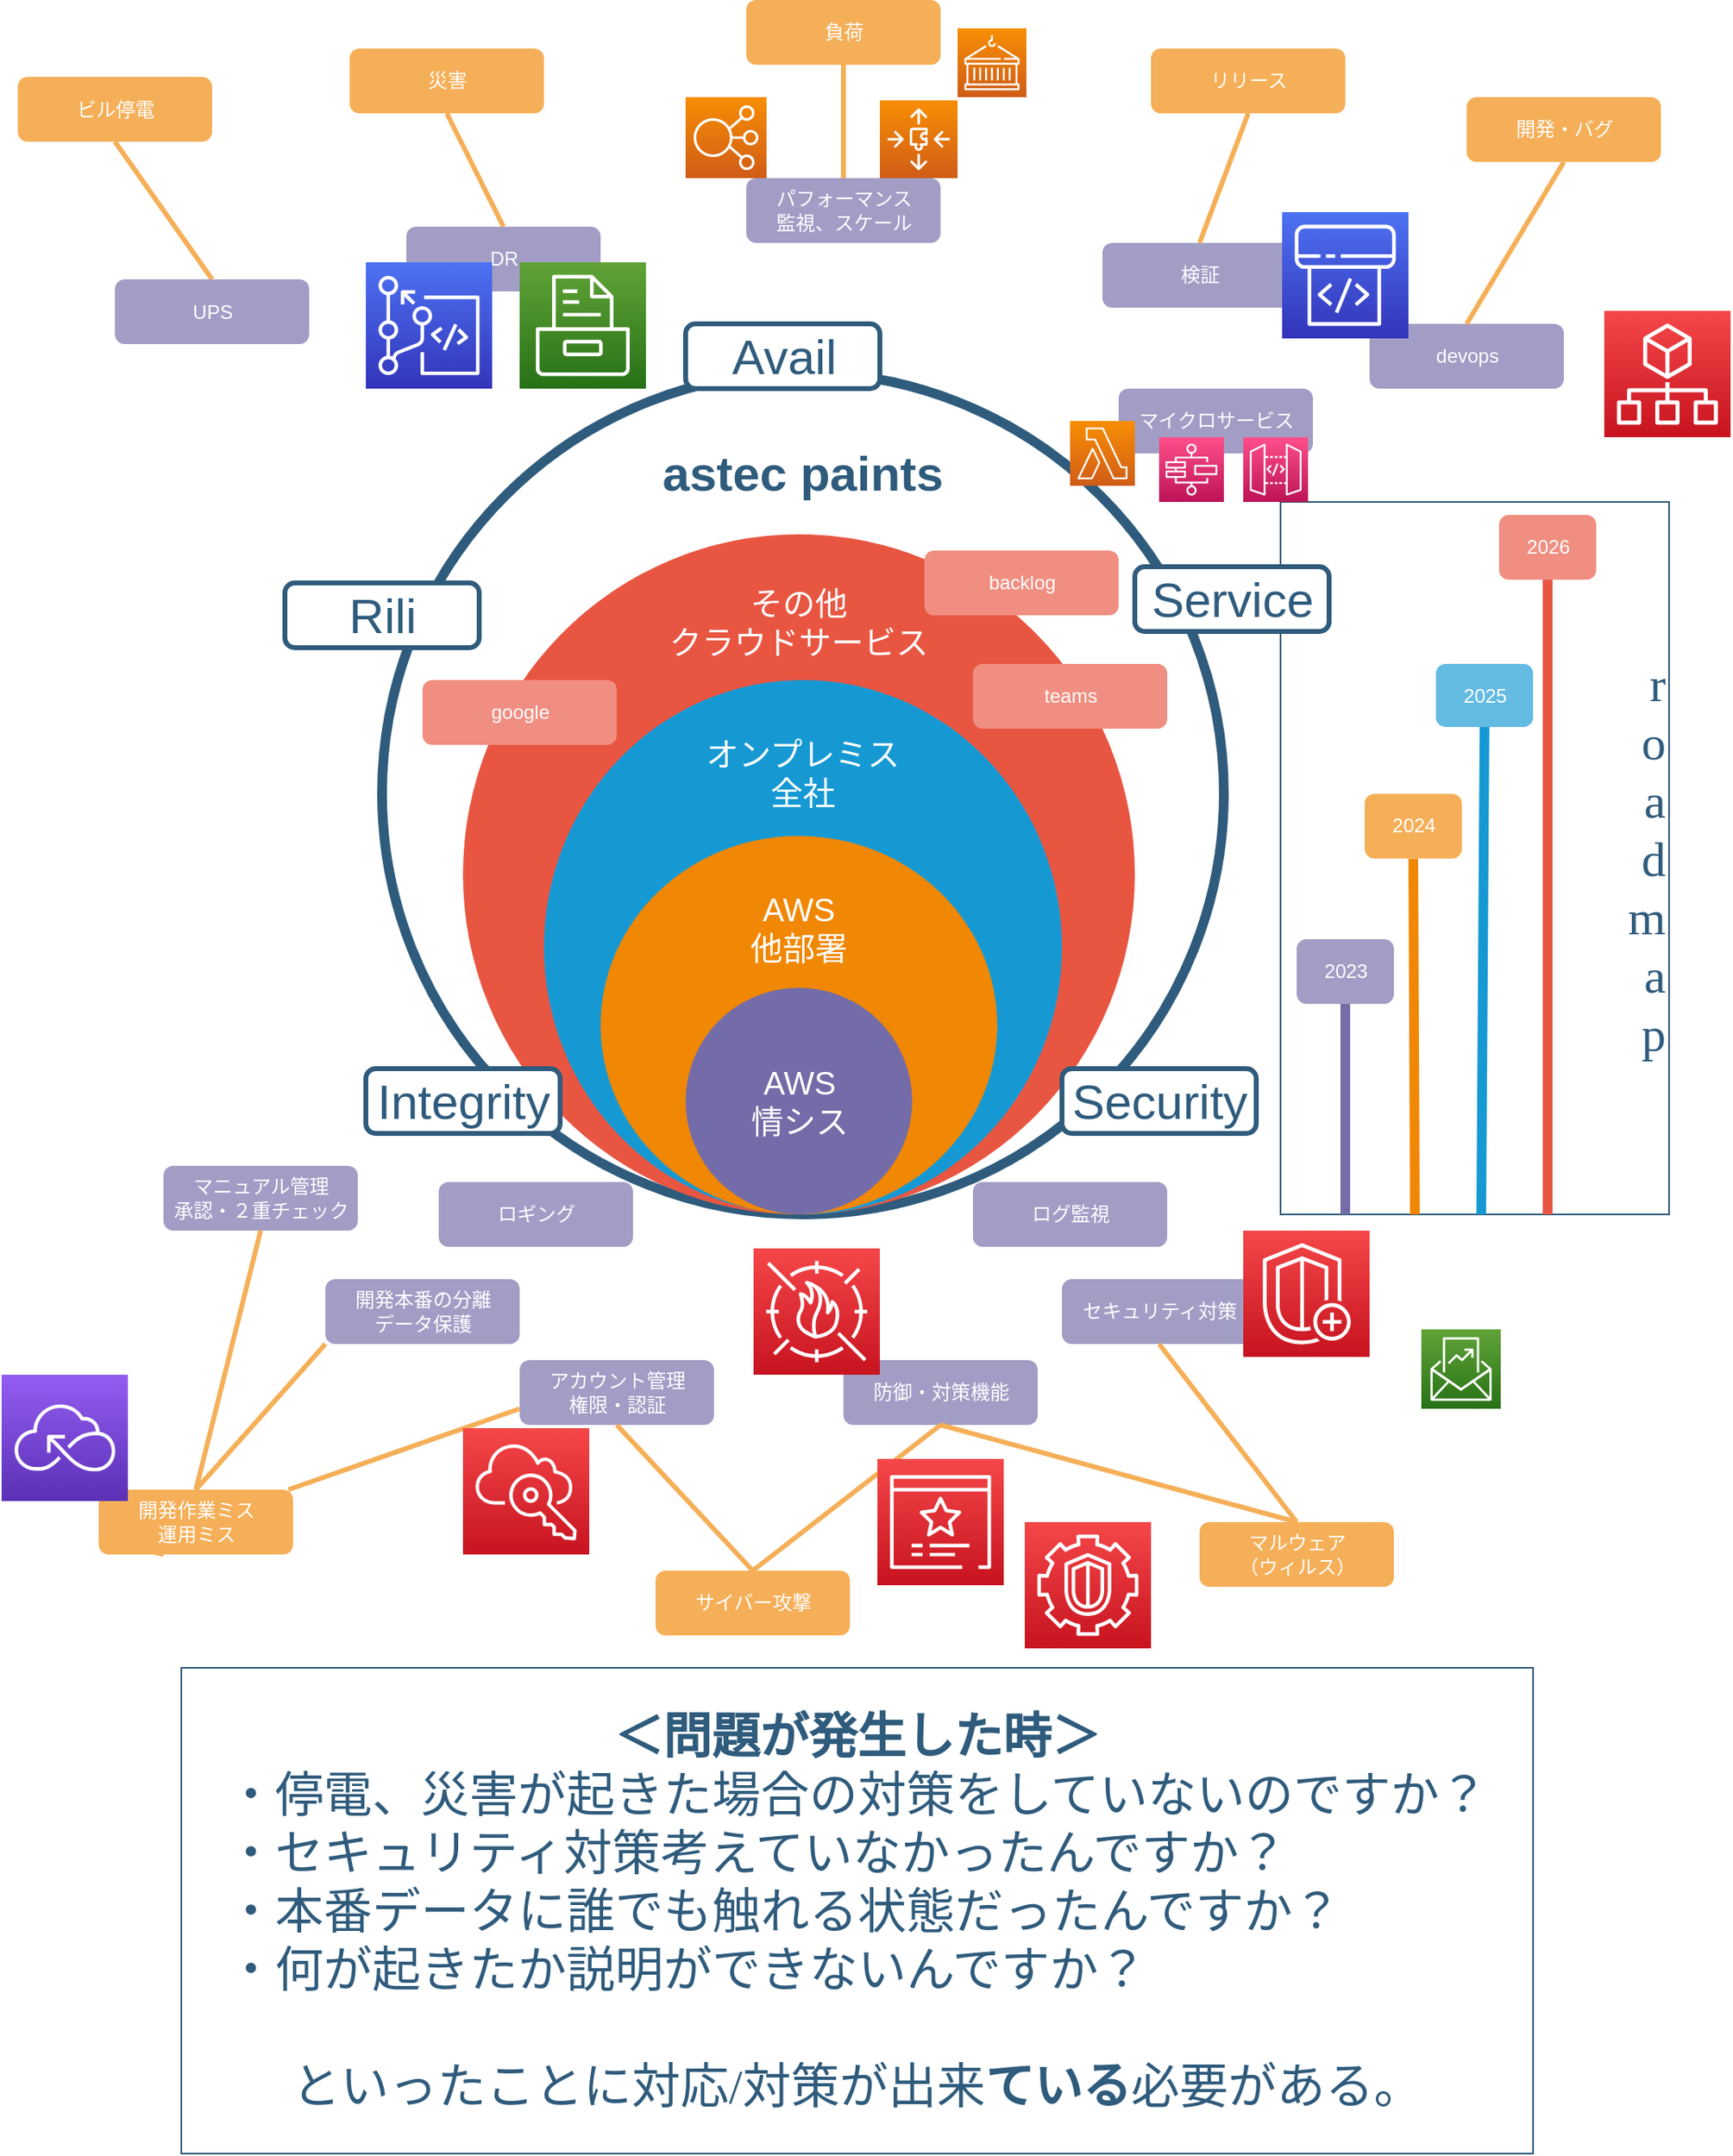 <mxfile version="18.1.3" type="github">
  <diagram id="6a731a19-8d31-9384-78a2-239565b7b9f0" name="Page-1">
    <mxGraphModel dx="1400" dy="888" grid="1" gridSize="10" guides="1" tooltips="1" connect="1" arrows="1" fold="1" page="1" pageScale="1" pageWidth="1169" pageHeight="1654" background="none" math="0" shadow="0">
      <root>
        <mxCell id="0" />
        <mxCell id="1" parent="0" />
        <mxCell id="q977mSP6qbXEapheZTbc-1583" value="&lt;font face=&quot;Lucida Console&quot;&gt;r&lt;br&gt;o&lt;br&gt;a&lt;br&gt;d&lt;br&gt;m&lt;br&gt;a&lt;br&gt;p&lt;/font&gt;" style="rounded=0;whiteSpace=wrap;html=1;fontSize=30;fontColor=#2F5B7C;strokeColor=#2F5B7C;fillColor=#FFFFFF;flipH=1;align=right;" parent="1" vertex="1">
          <mxGeometry x="800" y="330" width="240" height="440" as="geometry" />
        </mxCell>
        <mxCell id="1359" style="endArrow=none;strokeWidth=6;strokeColor=#1699D3;html=1;entryX=0.5;entryY=1;entryDx=0;entryDy=0;" parent="1" target="1372" edge="1">
          <mxGeometry relative="1" as="geometry">
            <mxPoint x="924" y="770" as="sourcePoint" />
            <mxPoint x="924" y="480" as="targetPoint" />
            <Array as="points" />
          </mxGeometry>
        </mxCell>
        <mxCell id="1360" style="endArrow=none;strokeWidth=6;strokeColor=#f08705;html=1;entryX=0.5;entryY=1;entryDx=0;entryDy=0;" parent="1" target="1392" edge="1">
          <mxGeometry relative="1" as="geometry">
            <mxPoint x="883" y="770" as="sourcePoint" />
            <mxPoint x="883" y="560" as="targetPoint" />
          </mxGeometry>
        </mxCell>
        <mxCell id="1363" style="endArrow=none;strokeWidth=6;strokeColor=#736CA8;html=1;startArrow=none;" parent="1" source="q977mSP6qbXEapheZTbc-1570" edge="1">
          <mxGeometry relative="1" as="geometry">
            <mxPoint x="840" y="620" as="sourcePoint" />
            <mxPoint x="840" y="770" as="targetPoint" />
          </mxGeometry>
        </mxCell>
        <mxCell id="1366" value="" style="edgeStyle=none;endArrow=none;strokeWidth=6;strokeColor=#E85642;html=1;" parent="1" edge="1">
          <mxGeometry x="-150.01" y="26.5" width="100" height="100" as="geometry">
            <mxPoint x="965" y="360" as="sourcePoint" />
            <mxPoint x="965" y="770" as="targetPoint" />
          </mxGeometry>
        </mxCell>
        <mxCell id="1372" value="2025" style="rounded=1;fillColor=#64BBE2;strokeColor=none;strokeWidth=3;shadow=0;html=1;fontColor=#FFFFFF;" parent="1" vertex="1">
          <mxGeometry x="896" y="430" width="60" height="39" as="geometry" />
        </mxCell>
        <mxCell id="1392" value="2024" style="rounded=1;fillColor=#f5af58;strokeColor=none;strokeWidth=3;shadow=0;html=1;fontColor=#FFFFFF;" parent="1" vertex="1">
          <mxGeometry x="852" y="510.25" width="60" height="40" as="geometry" />
        </mxCell>
        <mxCell id="1399" value="" style="edgeStyle=none;endArrow=none;strokeWidth=3;strokeColor=#F5AF58;html=1;exitX=0.5;exitY=1;exitDx=0;exitDy=0;entryX=0.5;entryY=0;entryDx=0;entryDy=0;" parent="1" source="q977mSP6qbXEapheZTbc-1552" target="1527" edge="1">
          <mxGeometry x="-1091.43" y="-266" width="100" height="100" as="geometry">
            <mxPoint x="68.57" y="92.5" as="sourcePoint" />
            <mxPoint x="-40.001" y="124" as="targetPoint" />
          </mxGeometry>
        </mxCell>
        <mxCell id="1517" value="ログ監視" style="rounded=1;fillColor=#a29dc5;strokeColor=none;strokeWidth=3;shadow=0;html=1;fontColor=#FFFFFF;" parent="1" vertex="1">
          <mxGeometry x="610" y="750" width="120" height="40" as="geometry" />
        </mxCell>
        <mxCell id="1518" value="検証" style="rounded=1;fillColor=#a29dc5;strokeColor=none;strokeWidth=3;shadow=0;html=1;fontColor=#FFFFFF;" parent="1" vertex="1">
          <mxGeometry x="690" y="170" width="120" height="40" as="geometry" />
        </mxCell>
        <mxCell id="1519" value="devops" style="rounded=1;fillColor=#a29dc5;strokeColor=none;strokeWidth=3;shadow=0;html=1;fontColor=#FFFFFF;" parent="1" vertex="1">
          <mxGeometry x="855" y="220" width="120" height="40" as="geometry" />
        </mxCell>
        <mxCell id="1520" value="パフォーマンス&lt;br&gt;監視、スケール" style="rounded=1;fillColor=#a29dc5;strokeColor=none;strokeWidth=3;shadow=0;html=1;fontColor=#FFFFFF;" parent="1" vertex="1">
          <mxGeometry x="470" y="130" width="120" height="40" as="geometry" />
        </mxCell>
        <mxCell id="1522" value="防御・対策機能" style="rounded=1;fillColor=#a29dc5;strokeColor=none;strokeWidth=3;shadow=0;html=1;fontColor=#FFFFFF;" parent="1" vertex="1">
          <mxGeometry x="530" y="860" width="120" height="40" as="geometry" />
        </mxCell>
        <mxCell id="1523" value="セキュリティ対策" style="rounded=1;fillColor=#a29dc5;strokeColor=none;strokeWidth=3;shadow=0;html=1;fontColor=#FFFFFF;" parent="1" vertex="1">
          <mxGeometry x="665" y="810" width="120" height="40" as="geometry" />
        </mxCell>
        <mxCell id="1524" value="アカウント管理&lt;br&gt;権限・認証" style="rounded=1;fillColor=#a29dc5;strokeColor=none;strokeWidth=3;shadow=0;html=1;fontColor=#FFFFFF;" parent="1" vertex="1">
          <mxGeometry x="330" y="860" width="120" height="40" as="geometry" />
        </mxCell>
        <mxCell id="1525" value="開発本番の分離&lt;br&gt;データ保護" style="rounded=1;fillColor=#a29dc5;strokeColor=none;strokeWidth=3;shadow=0;html=1;fontColor=#FFFFFF;" parent="1" vertex="1">
          <mxGeometry x="210" y="810" width="120" height="40" as="geometry" />
        </mxCell>
        <mxCell id="1526" value="マニュアル管理&lt;br&gt;承認・２重チェック" style="rounded=1;fillColor=#a29dc5;strokeColor=none;strokeWidth=3;shadow=0;html=1;fontColor=#FFFFFF;" parent="1" vertex="1">
          <mxGeometry x="110" y="740" width="120" height="40" as="geometry" />
        </mxCell>
        <mxCell id="1527" value="UPS" style="rounded=1;fillColor=#a29dc5;strokeColor=none;strokeWidth=3;shadow=0;html=1;fontColor=#FFFFFF;" parent="1" vertex="1">
          <mxGeometry x="80" y="192.5" width="120" height="40" as="geometry" />
        </mxCell>
        <mxCell id="1529" value="DR" style="rounded=1;fillColor=#a29dc5;strokeColor=none;strokeWidth=3;shadow=0;html=1;fontColor=#FFFFFF;" parent="1" vertex="1">
          <mxGeometry x="260" y="160" width="120" height="40" as="geometry" />
        </mxCell>
        <mxCell id="q977mSP6qbXEapheZTbc-1542" value="astec paints&lt;br&gt;&lt;br&gt;&lt;br&gt;&lt;br&gt;&lt;br&gt;&lt;br&gt;&lt;br&gt;&lt;br&gt;&lt;br&gt;&lt;br&gt;&lt;br&gt;&lt;br&gt;" style="ellipse;whiteSpace=wrap;html=1;shadow=0;fontFamily=Helvetica;fontSize=30;fontColor=#2F5B7C;align=center;strokeColor=#2F5B7C;strokeWidth=6;fillColor=#FFFFFF;fontStyle=1;gradientColor=none;" parent="1" vertex="1">
          <mxGeometry x="245" y="250" width="520" height="520" as="geometry" />
        </mxCell>
        <mxCell id="1542" style="edgeStyle=none;rounded=0;html=1;exitX=0.5;exitY=1;endArrow=none;endFill=0;jettySize=auto;orthogonalLoop=1;strokeColor=#736CA8;strokeWidth=2;fillColor=#64bbe2;fontSize=20;fontColor=#23445D;" parent="1" source="1529" target="1529" edge="1">
          <mxGeometry relative="1" as="geometry" />
        </mxCell>
        <mxCell id="zO4uqiVkF_f-rewkO_dX-1543" value="ロギング" style="rounded=1;fillColor=#a29dc5;strokeColor=none;strokeWidth=3;shadow=0;html=1;fontColor=#FFFFFF;" parent="1" vertex="1">
          <mxGeometry x="280" y="750" width="120" height="40" as="geometry" />
        </mxCell>
        <mxCell id="q977mSP6qbXEapheZTbc-1551" value="災害" style="rounded=1;fillColor=#f5af58;strokeColor=none;strokeWidth=3;shadow=0;html=1;fontColor=#FFFFFF;" parent="1" vertex="1">
          <mxGeometry x="225" y="50" width="120" height="40" as="geometry" />
        </mxCell>
        <mxCell id="q977mSP6qbXEapheZTbc-1552" value="ビル停電" style="rounded=1;fillColor=#f5af58;strokeColor=none;strokeWidth=3;shadow=0;html=1;fontColor=#FFFFFF;" parent="1" vertex="1">
          <mxGeometry x="20" y="67.5" width="120" height="40" as="geometry" />
        </mxCell>
        <mxCell id="q977mSP6qbXEapheZTbc-1554" value="リリース" style="rounded=1;fillColor=#f5af58;strokeColor=none;strokeWidth=3;shadow=0;html=1;fontColor=#FFFFFF;" parent="1" vertex="1">
          <mxGeometry x="720" y="50" width="120" height="40" as="geometry" />
        </mxCell>
        <mxCell id="q977mSP6qbXEapheZTbc-1557" value="マルウェア&lt;br&gt;（ウィルス）" style="rounded=1;fillColor=#f5af58;strokeColor=none;strokeWidth=3;shadow=0;html=1;fontColor=#FFFFFF;" parent="1" vertex="1">
          <mxGeometry x="750" y="960" width="120" height="40" as="geometry" />
        </mxCell>
        <mxCell id="q977mSP6qbXEapheZTbc-1558" value="サイバー攻撃" style="rounded=1;fillColor=#f5af58;strokeColor=none;strokeWidth=3;shadow=0;html=1;fontColor=#FFFFFF;" parent="1" vertex="1">
          <mxGeometry x="414" y="990" width="120" height="40" as="geometry" />
        </mxCell>
        <mxCell id="q977mSP6qbXEapheZTbc-1559" value="開発・バグ" style="rounded=1;fillColor=#f5af58;strokeColor=none;strokeWidth=3;shadow=0;html=1;fontColor=#FFFFFF;" parent="1" vertex="1">
          <mxGeometry x="915" y="80" width="120" height="40" as="geometry" />
        </mxCell>
        <mxCell id="q977mSP6qbXEapheZTbc-1560" value="負荷" style="rounded=1;fillColor=#f5af58;strokeColor=none;strokeWidth=3;shadow=0;html=1;fontColor=#FFFFFF;" parent="1" vertex="1">
          <mxGeometry x="470" y="20" width="120" height="40" as="geometry" />
        </mxCell>
        <mxCell id="1356" value="その他&lt;br&gt;クラウドサービス&lt;br&gt;&lt;br&gt;&lt;br&gt;&lt;br&gt;&lt;br&gt;&lt;br&gt;&lt;br&gt;&lt;br&gt;&lt;br&gt;&lt;br&gt;&lt;br&gt;&lt;br&gt;&lt;br&gt;&lt;br&gt;" style="ellipse;whiteSpace=wrap;html=1;shadow=0;fontFamily=Helvetica;fontSize=20;fontColor=#FFFFFF;align=center;strokeWidth=3;fillColor=#E85642;strokeColor=none;" parent="1" vertex="1">
          <mxGeometry x="295" y="350" width="415" height="420" as="geometry" />
        </mxCell>
        <mxCell id="1350" value="オンプレミス&lt;br&gt;全社&lt;br&gt;&lt;br&gt;&lt;br&gt;&lt;br&gt;&lt;br&gt;&lt;br&gt;&lt;br&gt;&lt;br&gt;&lt;br&gt;&lt;br&gt;" style="ellipse;whiteSpace=wrap;html=1;shadow=0;fontFamily=Helvetica;fontSize=20;fontColor=#FFFFFF;align=center;strokeWidth=3;fillColor=#1699D3;strokeColor=none;" parent="1" vertex="1">
          <mxGeometry x="345" y="440" width="320" height="330" as="geometry" />
        </mxCell>
        <mxCell id="1351" value="AWS&lt;br&gt;他部署&lt;br&gt;&lt;br&gt;&lt;br&gt;&lt;br&gt;&lt;br&gt;&lt;br&gt;" style="ellipse;whiteSpace=wrap;html=1;shadow=0;fontFamily=Helvetica;fontSize=20;fontColor=#FFFFFF;align=center;strokeWidth=3;fillColor=#F08705;strokeColor=none;gradientColor=none;" parent="1" vertex="1">
          <mxGeometry x="380" y="536.25" width="245" height="233.75" as="geometry" />
        </mxCell>
        <mxCell id="1516" value="AWS&lt;br&gt;情シス" style="ellipse;whiteSpace=wrap;html=1;shadow=0;fontFamily=Helvetica;fontSize=20;fontColor=#FFFFFF;align=center;strokeWidth=3;fillColor=#736ca8;strokeColor=none;" parent="1" vertex="1">
          <mxGeometry x="432.5" y="630" width="140" height="140" as="geometry" />
        </mxCell>
        <mxCell id="q977mSP6qbXEapheZTbc-1547" value="&lt;font style=&quot;font-size: 30px;&quot; color=&quot;#2f5b7c&quot;&gt;Integrity&lt;/font&gt;" style="rounded=1;fillColor=#FFFFFF;strokeColor=#2F5B7C;strokeWidth=3;shadow=0;html=1;fontColor=#FFFFFF;" parent="1" vertex="1">
          <mxGeometry x="235" y="680" width="120" height="40" as="geometry" />
        </mxCell>
        <mxCell id="q977mSP6qbXEapheZTbc-1546" value="&lt;font style=&quot;font-size: 30px;&quot; color=&quot;#2f5b7c&quot;&gt;Security&lt;/font&gt;" style="rounded=1;fillColor=#FFFFFF;strokeColor=#2F5B7C;strokeWidth=3;shadow=0;html=1;fontColor=#FFFFFF;" parent="1" vertex="1">
          <mxGeometry x="665" y="680" width="120" height="40" as="geometry" />
        </mxCell>
        <mxCell id="q977mSP6qbXEapheZTbc-1543" value="&lt;font style=&quot;font-size: 30px;&quot; color=&quot;#2f5b7c&quot;&gt;Rili&lt;/font&gt;" style="rounded=1;fillColor=#FFFFFF;strokeColor=#2F5B7C;strokeWidth=3;shadow=0;html=1;fontColor=#FFFFFF;" parent="1" vertex="1">
          <mxGeometry x="185" y="380" width="120" height="40" as="geometry" />
        </mxCell>
        <mxCell id="q977mSP6qbXEapheZTbc-1545" value="&lt;font style=&quot;font-size: 30px;&quot; color=&quot;#2f5b7c&quot;&gt;Service&lt;/font&gt;" style="rounded=1;fillColor=#FFFFFF;strokeColor=#2F5B7C;strokeWidth=3;shadow=0;html=1;fontColor=#FFFFFF;" parent="1" vertex="1">
          <mxGeometry x="710" y="370" width="120" height="40" as="geometry" />
        </mxCell>
        <mxCell id="q977mSP6qbXEapheZTbc-1544" value="&lt;font style=&quot;font-size: 30px;&quot; color=&quot;#2f5b7c&quot;&gt;Avail&lt;/font&gt;" style="rounded=1;fillColor=#FFFFFF;strokeColor=#2F5B7C;strokeWidth=3;shadow=0;html=1;fontColor=#FFFFFF;" parent="1" vertex="1">
          <mxGeometry x="432.5" y="220" width="120" height="40" as="geometry" />
        </mxCell>
        <mxCell id="q977mSP6qbXEapheZTbc-1562" value="" style="edgeStyle=none;endArrow=none;strokeWidth=3;strokeColor=#F5AF58;html=1;exitX=0.5;exitY=1;exitDx=0;exitDy=0;entryX=0.5;entryY=0;entryDx=0;entryDy=0;" parent="1" source="q977mSP6qbXEapheZTbc-1551" target="1529" edge="1">
          <mxGeometry x="-1081.43" y="-168.5" width="100" height="100" as="geometry">
            <mxPoint x="90" y="150" as="sourcePoint" />
            <mxPoint x="140" y="210" as="targetPoint" />
          </mxGeometry>
        </mxCell>
        <mxCell id="q977mSP6qbXEapheZTbc-1563" value="" style="edgeStyle=none;endArrow=none;strokeWidth=3;strokeColor=#F5AF58;html=1;exitX=0.5;exitY=1;exitDx=0;exitDy=0;entryX=0.5;entryY=0;entryDx=0;entryDy=0;" parent="1" source="q977mSP6qbXEapheZTbc-1560" target="1520" edge="1">
          <mxGeometry x="-1031.43" y="-118.5" width="100" height="100" as="geometry">
            <mxPoint x="320" y="110" as="sourcePoint" />
            <mxPoint x="390" y="200" as="targetPoint" />
          </mxGeometry>
        </mxCell>
        <mxCell id="q977mSP6qbXEapheZTbc-1564" value="" style="edgeStyle=none;endArrow=none;strokeWidth=3;strokeColor=#F5AF58;html=1;exitX=0.5;exitY=1;exitDx=0;exitDy=0;entryX=0.5;entryY=0;entryDx=0;entryDy=0;" parent="1" source="q977mSP6qbXEapheZTbc-1554" target="1518" edge="1">
          <mxGeometry x="-991.43" y="-68.5" width="100" height="100" as="geometry">
            <mxPoint x="550" y="110" as="sourcePoint" />
            <mxPoint x="610" y="180" as="targetPoint" />
          </mxGeometry>
        </mxCell>
        <mxCell id="q977mSP6qbXEapheZTbc-1565" value="" style="edgeStyle=none;endArrow=none;strokeWidth=3;strokeColor=#F5AF58;html=1;entryX=0.5;entryY=0;entryDx=0;entryDy=0;exitX=0.5;exitY=1;exitDx=0;exitDy=0;" parent="1" source="q977mSP6qbXEapheZTbc-1559" target="1519" edge="1">
          <mxGeometry x="-941.43" y="16.5" width="100" height="100" as="geometry">
            <mxPoint x="990" y="85" as="sourcePoint" />
            <mxPoint x="910" y="215" as="targetPoint" />
          </mxGeometry>
        </mxCell>
        <mxCell id="q977mSP6qbXEapheZTbc-1567" value="google" style="rounded=1;fillColor=#f08e81;strokeColor=none;strokeWidth=3;shadow=0;html=1;fontColor=#FFFFFF;" parent="1" vertex="1">
          <mxGeometry x="270" y="440" width="120" height="40" as="geometry" />
        </mxCell>
        <mxCell id="1490" value="teams" style="rounded=1;fillColor=#f08e81;strokeColor=none;strokeWidth=3;shadow=0;html=1;fontColor=#FFFFFF;" parent="1" vertex="1">
          <mxGeometry x="610" y="430" width="120" height="40" as="geometry" />
        </mxCell>
        <mxCell id="q977mSP6qbXEapheZTbc-1569" value="2026" style="rounded=1;fillColor=#f08e81;strokeColor=none;strokeWidth=3;shadow=0;html=1;fontColor=#FFFFFF;" parent="1" vertex="1">
          <mxGeometry x="935" y="338" width="60" height="40" as="geometry" />
        </mxCell>
        <mxCell id="q977mSP6qbXEapheZTbc-1570" value="2023" style="rounded=1;fillColor=#a29dc5;strokeColor=none;strokeWidth=3;shadow=0;html=1;fontColor=#FFFFFF;" parent="1" vertex="1">
          <mxGeometry x="810" y="600" width="60" height="40" as="geometry" />
        </mxCell>
        <mxCell id="q977mSP6qbXEapheZTbc-1573" value="" style="edgeStyle=none;endArrow=none;strokeWidth=3;strokeColor=#F5AF58;html=1;exitX=0.5;exitY=1;exitDx=0;exitDy=0;entryX=0.5;entryY=0;entryDx=0;entryDy=0;" parent="1" source="1526" target="q977mSP6qbXEapheZTbc-1553" edge="1">
          <mxGeometry x="-1091.43" y="221.5" width="100" height="100" as="geometry">
            <mxPoint x="175" y="800" as="sourcePoint" />
            <mxPoint x="120" y="990" as="targetPoint" />
          </mxGeometry>
        </mxCell>
        <mxCell id="q977mSP6qbXEapheZTbc-1574" value="" style="edgeStyle=none;endArrow=none;strokeWidth=3;strokeColor=#F5AF58;html=1;exitX=0.5;exitY=1;exitDx=0;exitDy=0;entryX=0.5;entryY=0;entryDx=0;entryDy=0;" parent="1" source="1524" target="q977mSP6qbXEapheZTbc-1558" edge="1">
          <mxGeometry x="-1081.43" y="231.5" width="100" height="100" as="geometry">
            <mxPoint x="260" y="860" as="sourcePoint" />
            <mxPoint x="120" y="990" as="targetPoint" />
          </mxGeometry>
        </mxCell>
        <mxCell id="q977mSP6qbXEapheZTbc-1575" value="" style="edgeStyle=none;endArrow=none;strokeWidth=3;strokeColor=#F5AF58;html=1;exitX=0.5;exitY=1;exitDx=0;exitDy=0;entryX=0.5;entryY=0;entryDx=0;entryDy=0;" parent="1" source="1522" target="q977mSP6qbXEapheZTbc-1557" edge="1">
          <mxGeometry x="-1071.43" y="241.5" width="100" height="100" as="geometry">
            <mxPoint x="540" y="920" as="sourcePoint" />
            <mxPoint x="530" y="990" as="targetPoint" />
          </mxGeometry>
        </mxCell>
        <mxCell id="q977mSP6qbXEapheZTbc-1576" value="" style="edgeStyle=none;endArrow=none;strokeWidth=3;strokeColor=#F5AF58;html=1;exitX=0.5;exitY=1;exitDx=0;exitDy=0;" parent="1" source="1523" edge="1">
          <mxGeometry x="-1061.43" y="251.5" width="100" height="100" as="geometry">
            <mxPoint x="770" y="890" as="sourcePoint" />
            <mxPoint x="810" y="960" as="targetPoint" />
          </mxGeometry>
        </mxCell>
        <mxCell id="q977mSP6qbXEapheZTbc-1577" value="" style="edgeStyle=none;endArrow=none;strokeWidth=3;strokeColor=#F5AF58;html=1;exitX=0;exitY=1;exitDx=0;exitDy=0;entryX=0.5;entryY=0;entryDx=0;entryDy=0;" parent="1" source="1525" target="q977mSP6qbXEapheZTbc-1553" edge="1">
          <mxGeometry x="-1081.43" y="231.5" width="100" height="100" as="geometry">
            <mxPoint x="260" y="860" as="sourcePoint" />
            <mxPoint x="120" y="990" as="targetPoint" />
          </mxGeometry>
        </mxCell>
        <mxCell id="q977mSP6qbXEapheZTbc-1578" value="" style="edgeStyle=none;endArrow=none;strokeWidth=3;strokeColor=#F5AF58;html=1;exitX=0;exitY=0.75;exitDx=0;exitDy=0;startArrow=none;" parent="1" source="q977mSP6qbXEapheZTbc-1553" edge="1">
          <mxGeometry x="-1071.43" y="241.5" width="100" height="100" as="geometry">
            <mxPoint x="280" y="920" as="sourcePoint" />
            <mxPoint x="110" y="980" as="targetPoint" />
          </mxGeometry>
        </mxCell>
        <mxCell id="q977mSP6qbXEapheZTbc-1579" value="" style="edgeStyle=none;endArrow=none;strokeWidth=3;strokeColor=#F5AF58;html=1;exitX=0.5;exitY=1;exitDx=0;exitDy=0;entryX=0.5;entryY=0;entryDx=0;entryDy=0;" parent="1" source="1522" target="q977mSP6qbXEapheZTbc-1558" edge="1">
          <mxGeometry x="-1071.43" y="241.5" width="100" height="100" as="geometry">
            <mxPoint x="400" y="910" as="sourcePoint" />
            <mxPoint x="440" y="1000" as="targetPoint" />
          </mxGeometry>
        </mxCell>
        <mxCell id="q977mSP6qbXEapheZTbc-1553" value="開発作業ミス&lt;br&gt;運用ミス" style="rounded=1;fillColor=#f5af58;strokeColor=none;strokeWidth=3;shadow=0;html=1;fontColor=#FFFFFF;" parent="1" vertex="1">
          <mxGeometry x="70" y="940" width="120" height="40" as="geometry" />
        </mxCell>
        <mxCell id="q977mSP6qbXEapheZTbc-1580" value="" style="edgeStyle=none;endArrow=none;strokeWidth=3;strokeColor=#F5AF58;html=1;exitX=0;exitY=0.75;exitDx=0;exitDy=0;" parent="1" source="1524" target="q977mSP6qbXEapheZTbc-1553" edge="1">
          <mxGeometry x="-1071.43" y="241.5" width="100" height="100" as="geometry">
            <mxPoint x="330" y="890" as="sourcePoint" />
            <mxPoint x="110" y="980" as="targetPoint" />
          </mxGeometry>
        </mxCell>
        <mxCell id="q977mSP6qbXEapheZTbc-1584" value="backlog" style="rounded=1;fillColor=#f08e81;strokeColor=none;strokeWidth=3;shadow=0;html=1;fontColor=#FFFFFF;" parent="1" vertex="1">
          <mxGeometry x="580" y="360" width="120" height="40" as="geometry" />
        </mxCell>
        <mxCell id="q977mSP6qbXEapheZTbc-1586" value="&lt;b&gt;＜問題が発生した時＞&lt;/b&gt;&lt;br&gt;&lt;div style=&quot;text-align: left;&quot;&gt;&lt;span style=&quot;background-color: initial;&quot;&gt;・停電、災害が起きた場合の対策をしていないのですか？&lt;/span&gt;&lt;/div&gt;&lt;div style=&quot;text-align: left;&quot;&gt;&lt;span style=&quot;background-color: initial;&quot;&gt;・セキュリティ対策考えていなかったんですか？&lt;/span&gt;&lt;/div&gt;&lt;div style=&quot;text-align: left;&quot;&gt;&lt;span style=&quot;background-color: initial;&quot;&gt;・本番データに誰でも触れる状態だったんですか？&lt;/span&gt;&lt;/div&gt;&lt;div style=&quot;text-align: left;&quot;&gt;&lt;span style=&quot;background-color: initial;&quot;&gt;・何が起きたか説明ができないんですか？&lt;/span&gt;&lt;/div&gt;&lt;div style=&quot;text-align: left;&quot;&gt;&lt;br&gt;&lt;/div&gt;といったことに対応/対策が出来&lt;b&gt;ている&lt;/b&gt;必要がある。" style="rounded=0;whiteSpace=wrap;html=1;fontFamily=Lucida Console;fontSize=30;fontColor=#2F5B7C;strokeColor=#2F5B7C;fillColor=#FFFFFF;" parent="1" vertex="1">
          <mxGeometry x="121" y="1050" width="835" height="300" as="geometry" />
        </mxCell>
        <mxCell id="-nwqyWncOZNFNw5TLO7_-1543" value="マイクロサービス" style="rounded=1;fillColor=#a29dc5;strokeColor=none;strokeWidth=3;shadow=0;html=1;fontColor=#FFFFFF;" vertex="1" parent="1">
          <mxGeometry x="700" y="260" width="120" height="40" as="geometry" />
        </mxCell>
        <mxCell id="-nwqyWncOZNFNw5TLO7_-1542" value="" style="sketch=0;points=[[0,0,0],[0.25,0,0],[0.5,0,0],[0.75,0,0],[1,0,0],[0,1,0],[0.25,1,0],[0.5,1,0],[0.75,1,0],[1,1,0],[0,0.25,0],[0,0.5,0],[0,0.75,0],[1,0.25,0],[1,0.5,0],[1,0.75,0]];outlineConnect=0;fontColor=#232F3E;gradientColor=#FF4F8B;gradientDirection=north;fillColor=#BC1356;strokeColor=#ffffff;dashed=0;verticalLabelPosition=bottom;verticalAlign=top;align=center;html=1;fontSize=12;fontStyle=0;aspect=fixed;shape=mxgraph.aws4.resourceIcon;resIcon=mxgraph.aws4.step_functions;" vertex="1" parent="1">
          <mxGeometry x="725" y="290" width="40" height="40" as="geometry" />
        </mxCell>
        <mxCell id="-nwqyWncOZNFNw5TLO7_-1545" value="" style="sketch=0;points=[[0,0,0],[0.25,0,0],[0.5,0,0],[0.75,0,0],[1,0,0],[0,1,0],[0.25,1,0],[0.5,1,0],[0.75,1,0],[1,1,0],[0,0.25,0],[0,0.5,0],[0,0.75,0],[1,0.25,0],[1,0.5,0],[1,0.75,0]];outlineConnect=0;fontColor=#232F3E;gradientColor=#FF4F8B;gradientDirection=north;fillColor=#BC1356;strokeColor=#ffffff;dashed=0;verticalLabelPosition=bottom;verticalAlign=top;align=center;html=1;fontSize=12;fontStyle=0;aspect=fixed;shape=mxgraph.aws4.resourceIcon;resIcon=mxgraph.aws4.api_gateway;" vertex="1" parent="1">
          <mxGeometry x="777" y="290" width="40" height="40" as="geometry" />
        </mxCell>
        <mxCell id="-nwqyWncOZNFNw5TLO7_-1546" value="" style="sketch=0;points=[[0,0,0],[0.25,0,0],[0.5,0,0],[0.75,0,0],[1,0,0],[0,1,0],[0.25,1,0],[0.5,1,0],[0.75,1,0],[1,1,0],[0,0.25,0],[0,0.5,0],[0,0.75,0],[1,0.25,0],[1,0.5,0],[1,0.75,0]];outlineConnect=0;fontColor=#232F3E;gradientColor=#60A337;gradientDirection=north;fillColor=#277116;strokeColor=#ffffff;dashed=0;verticalLabelPosition=bottom;verticalAlign=top;align=center;html=1;fontSize=12;fontStyle=0;aspect=fixed;shape=mxgraph.aws4.resourceIcon;resIcon=mxgraph.aws4.budgets_2;" vertex="1" parent="1">
          <mxGeometry x="887" y="841" width="49" height="49" as="geometry" />
        </mxCell>
        <mxCell id="-nwqyWncOZNFNw5TLO7_-1547" value="" style="sketch=0;points=[[0,0,0],[0.25,0,0],[0.5,0,0],[0.75,0,0],[1,0,0],[0,1,0],[0.25,1,0],[0.5,1,0],[0.75,1,0],[1,1,0],[0,0.25,0],[0,0.5,0],[0,0.75,0],[1,0.25,0],[1,0.5,0],[1,0.75,0]];outlineConnect=0;fontColor=#232F3E;gradientColor=#F78E04;gradientDirection=north;fillColor=#D05C17;strokeColor=#ffffff;dashed=0;verticalLabelPosition=bottom;verticalAlign=top;align=center;html=1;fontSize=12;fontStyle=0;aspect=fixed;shape=mxgraph.aws4.resourceIcon;resIcon=mxgraph.aws4.auto_scaling3;" vertex="1" parent="1">
          <mxGeometry x="552.5" y="82" width="48" height="48" as="geometry" />
        </mxCell>
        <mxCell id="-nwqyWncOZNFNw5TLO7_-1548" value="" style="sketch=0;points=[[0,0,0],[0.25,0,0],[0.5,0,0],[0.75,0,0],[1,0,0],[0,1,0],[0.25,1,0],[0.5,1,0],[0.75,1,0],[1,1,0],[0,0.25,0],[0,0.5,0],[0,0.75,0],[1,0.25,0],[1,0.5,0],[1,0.75,0]];outlineConnect=0;fontColor=#232F3E;gradientColor=#F78E04;gradientDirection=north;fillColor=#D05C17;strokeColor=#ffffff;dashed=0;verticalLabelPosition=bottom;verticalAlign=top;align=center;html=1;fontSize=12;fontStyle=0;aspect=fixed;shape=mxgraph.aws4.resourceIcon;resIcon=mxgraph.aws4.lambda;" vertex="1" parent="1">
          <mxGeometry x="670" y="280" width="40" height="40" as="geometry" />
        </mxCell>
        <mxCell id="-nwqyWncOZNFNw5TLO7_-1549" value="" style="sketch=0;points=[[0,0,0],[0.25,0,0],[0.5,0,0],[0.75,0,0],[1,0,0],[0,1,0],[0.25,1,0],[0.5,1,0],[0.75,1,0],[1,1,0],[0,0.25,0],[0,0.5,0],[0,0.75,0],[1,0.25,0],[1,0.5,0],[1,0.75,0]];outlineConnect=0;fontColor=#232F3E;gradientColor=#F78E04;gradientDirection=north;fillColor=#D05C17;strokeColor=#ffffff;dashed=0;verticalLabelPosition=bottom;verticalAlign=top;align=center;html=1;fontSize=12;fontStyle=0;aspect=fixed;shape=mxgraph.aws4.resourceIcon;resIcon=mxgraph.aws4.elastic_load_balancing;" vertex="1" parent="1">
          <mxGeometry x="432.5" y="80" width="50" height="50" as="geometry" />
        </mxCell>
        <mxCell id="-nwqyWncOZNFNw5TLO7_-1550" value="" style="sketch=0;points=[[0,0,0],[0.25,0,0],[0.5,0,0],[0.75,0,0],[1,0,0],[0,1,0],[0.25,1,0],[0.5,1,0],[0.75,1,0],[1,1,0],[0,0.25,0],[0,0.5,0],[0,0.75,0],[1,0.25,0],[1,0.5,0],[1,0.75,0]];outlineConnect=0;fontColor=#232F3E;gradientColor=#F78E04;gradientDirection=north;fillColor=#D05C17;strokeColor=#ffffff;dashed=0;verticalLabelPosition=bottom;verticalAlign=top;align=center;html=1;fontSize=12;fontStyle=0;aspect=fixed;shape=mxgraph.aws4.resourceIcon;resIcon=mxgraph.aws4.containers;" vertex="1" parent="1">
          <mxGeometry x="600.5" y="37.5" width="42.5" height="42.5" as="geometry" />
        </mxCell>
        <mxCell id="-nwqyWncOZNFNw5TLO7_-1551" value="" style="sketch=0;points=[[0,0,0],[0.25,0,0],[0.5,0,0],[0.75,0,0],[1,0,0],[0,1,0],[0.25,1,0],[0.5,1,0],[0.75,1,0],[1,1,0],[0,0.25,0],[0,0.5,0],[0,0.75,0],[1,0.25,0],[1,0.5,0],[1,0.75,0]];outlineConnect=0;fontColor=#232F3E;gradientColor=#4D72F3;gradientDirection=north;fillColor=#3334B9;strokeColor=#ffffff;dashed=0;verticalLabelPosition=bottom;verticalAlign=top;align=center;html=1;fontSize=12;fontStyle=0;aspect=fixed;shape=mxgraph.aws4.resourceIcon;resIcon=mxgraph.aws4.codepipeline;" vertex="1" parent="1">
          <mxGeometry x="801" y="151" width="78" height="78" as="geometry" />
        </mxCell>
        <mxCell id="-nwqyWncOZNFNw5TLO7_-1552" value="" style="sketch=0;points=[[0,0,0],[0.25,0,0],[0.5,0,0],[0.75,0,0],[1,0,0],[0,1,0],[0.25,1,0],[0.5,1,0],[0.75,1,0],[1,1,0],[0,0.25,0],[0,0.5,0],[0,0.75,0],[1,0.25,0],[1,0.5,0],[1,0.75,0]];outlineConnect=0;fontColor=#232F3E;gradientColor=#4D72F3;gradientDirection=north;fillColor=#3334B9;strokeColor=#ffffff;dashed=0;verticalLabelPosition=bottom;verticalAlign=top;align=center;html=1;fontSize=12;fontStyle=0;aspect=fixed;shape=mxgraph.aws4.resourceIcon;resIcon=mxgraph.aws4.codecommit;" vertex="1" parent="1">
          <mxGeometry x="235" y="182" width="78" height="78" as="geometry" />
        </mxCell>
        <mxCell id="-nwqyWncOZNFNw5TLO7_-1553" value="" style="sketch=0;points=[[0,0,0],[0.25,0,0],[0.5,0,0],[0.75,0,0],[1,0,0],[0,1,0],[0.25,1,0],[0.5,1,0],[0.75,1,0],[1,1,0],[0,0.25,0],[0,0.5,0],[0,0.75,0],[1,0.25,0],[1,0.5,0],[1,0.75,0]];outlineConnect=0;fontColor=#232F3E;gradientColor=#F54749;gradientDirection=north;fillColor=#C7131F;strokeColor=#ffffff;dashed=0;verticalLabelPosition=bottom;verticalAlign=top;align=center;html=1;fontSize=12;fontStyle=0;aspect=fixed;shape=mxgraph.aws4.resourceIcon;resIcon=mxgraph.aws4.organizations;" vertex="1" parent="1">
          <mxGeometry x="1000" y="212" width="78" height="78" as="geometry" />
        </mxCell>
        <mxCell id="-nwqyWncOZNFNw5TLO7_-1554" value="" style="sketch=0;points=[[0,0,0],[0.25,0,0],[0.5,0,0],[0.75,0,0],[1,0,0],[0,1,0],[0.25,1,0],[0.5,1,0],[0.75,1,0],[1,1,0],[0,0.25,0],[0,0.5,0],[0,0.75,0],[1,0.25,0],[1,0.5,0],[1,0.75,0]];outlineConnect=0;fontColor=#232F3E;gradientColor=#F54749;gradientDirection=north;fillColor=#C7131F;strokeColor=#ffffff;dashed=0;verticalLabelPosition=bottom;verticalAlign=top;align=center;html=1;fontSize=12;fontStyle=0;aspect=fixed;shape=mxgraph.aws4.resourceIcon;resIcon=mxgraph.aws4.waf;" vertex="1" parent="1">
          <mxGeometry x="474.5" y="791" width="78" height="78" as="geometry" />
        </mxCell>
        <mxCell id="-nwqyWncOZNFNw5TLO7_-1555" value="" style="sketch=0;points=[[0,0,0],[0.25,0,0],[0.5,0,0],[0.75,0,0],[1,0,0],[0,1,0],[0.25,1,0],[0.5,1,0],[0.75,1,0],[1,1,0],[0,0.25,0],[0,0.5,0],[0,0.75,0],[1,0.25,0],[1,0.5,0],[1,0.75,0]];outlineConnect=0;fontColor=#232F3E;gradientColor=#F54749;gradientDirection=north;fillColor=#C7131F;strokeColor=#ffffff;dashed=0;verticalLabelPosition=bottom;verticalAlign=top;align=center;html=1;fontSize=12;fontStyle=0;aspect=fixed;shape=mxgraph.aws4.resourceIcon;resIcon=mxgraph.aws4.single_sign_on;" vertex="1" parent="1">
          <mxGeometry x="295" y="902" width="78" height="78" as="geometry" />
        </mxCell>
        <mxCell id="-nwqyWncOZNFNw5TLO7_-1556" value="" style="sketch=0;points=[[0,0,0],[0.25,0,0],[0.5,0,0],[0.75,0,0],[1,0,0],[0,1,0],[0.25,1,0],[0.5,1,0],[0.75,1,0],[1,1,0],[0,0.25,0],[0,0.5,0],[0,0.75,0],[1,0.25,0],[1,0.5,0],[1,0.75,0]];outlineConnect=0;fontColor=#232F3E;gradientColor=#F54749;gradientDirection=north;fillColor=#C7131F;strokeColor=#ffffff;dashed=0;verticalLabelPosition=bottom;verticalAlign=top;align=center;html=1;fontSize=12;fontStyle=0;aspect=fixed;shape=mxgraph.aws4.resourceIcon;resIcon=mxgraph.aws4.shield;" vertex="1" parent="1">
          <mxGeometry x="777" y="780" width="78" height="78" as="geometry" />
        </mxCell>
        <mxCell id="-nwqyWncOZNFNw5TLO7_-1557" value="" style="sketch=0;points=[[0,0,0],[0.25,0,0],[0.5,0,0],[0.75,0,0],[1,0,0],[0,1,0],[0.25,1,0],[0.5,1,0],[0.75,1,0],[1,1,0],[0,0.25,0],[0,0.5,0],[0,0.75,0],[1,0.25,0],[1,0.5,0],[1,0.75,0]];outlineConnect=0;fontColor=#232F3E;gradientColor=#F54749;gradientDirection=north;fillColor=#C7131F;strokeColor=#ffffff;dashed=0;verticalLabelPosition=bottom;verticalAlign=top;align=center;html=1;fontSize=12;fontStyle=0;aspect=fixed;shape=mxgraph.aws4.resourceIcon;resIcon=mxgraph.aws4.certificate_manager_3;" vertex="1" parent="1">
          <mxGeometry x="551" y="921" width="78" height="78" as="geometry" />
        </mxCell>
        <mxCell id="-nwqyWncOZNFNw5TLO7_-1558" value="" style="sketch=0;points=[[0,0,0],[0.25,0,0],[0.5,0,0],[0.75,0,0],[1,0,0],[0,1,0],[0.25,1,0],[0.5,1,0],[0.75,1,0],[1,1,0],[0,0.25,0],[0,0.5,0],[0,0.75,0],[1,0.25,0],[1,0.5,0],[1,0.75,0]];outlineConnect=0;fontColor=#232F3E;gradientColor=#F54749;gradientDirection=north;fillColor=#C7131F;strokeColor=#ffffff;dashed=0;verticalLabelPosition=bottom;verticalAlign=top;align=center;html=1;fontSize=12;fontStyle=0;aspect=fixed;shape=mxgraph.aws4.resourceIcon;resIcon=mxgraph.aws4.guardduty;" vertex="1" parent="1">
          <mxGeometry x="642" y="960" width="78" height="78" as="geometry" />
        </mxCell>
        <mxCell id="-nwqyWncOZNFNw5TLO7_-1559" value="" style="sketch=0;points=[[0,0,0],[0.25,0,0],[0.5,0,0],[0.75,0,0],[1,0,0],[0,1,0],[0.25,1,0],[0.5,1,0],[0.75,1,0],[1,1,0],[0,0.25,0],[0,0.5,0],[0,0.75,0],[1,0.25,0],[1,0.5,0],[1,0.75,0]];outlineConnect=0;fontColor=#232F3E;gradientColor=#60A337;gradientDirection=north;fillColor=#277116;strokeColor=#ffffff;dashed=0;verticalLabelPosition=bottom;verticalAlign=top;align=center;html=1;fontSize=12;fontStyle=0;aspect=fixed;shape=mxgraph.aws4.resourceIcon;resIcon=mxgraph.aws4.storage;" vertex="1" parent="1">
          <mxGeometry x="330" y="182" width="78" height="78" as="geometry" />
        </mxCell>
        <mxCell id="-nwqyWncOZNFNw5TLO7_-1560" value="" style="sketch=0;points=[[0,0,0],[0.25,0,0],[0.5,0,0],[0.75,0,0],[1,0,0],[0,1,0],[0.25,1,0],[0.5,1,0],[0.75,1,0],[1,1,0],[0,0.25,0],[0,0.5,0],[0,0.75,0],[1,0.25,0],[1,0.5,0],[1,0.75,0]];outlineConnect=0;fontColor=#232F3E;gradientColor=#945DF2;gradientDirection=north;fillColor=#5A30B5;strokeColor=#ffffff;dashed=0;verticalLabelPosition=bottom;verticalAlign=top;align=center;html=1;fontSize=12;fontStyle=0;aspect=fixed;shape=mxgraph.aws4.resourceIcon;resIcon=mxgraph.aws4.serverless;" vertex="1" parent="1">
          <mxGeometry x="10" y="869" width="78" height="78" as="geometry" />
        </mxCell>
      </root>
    </mxGraphModel>
  </diagram>
</mxfile>
